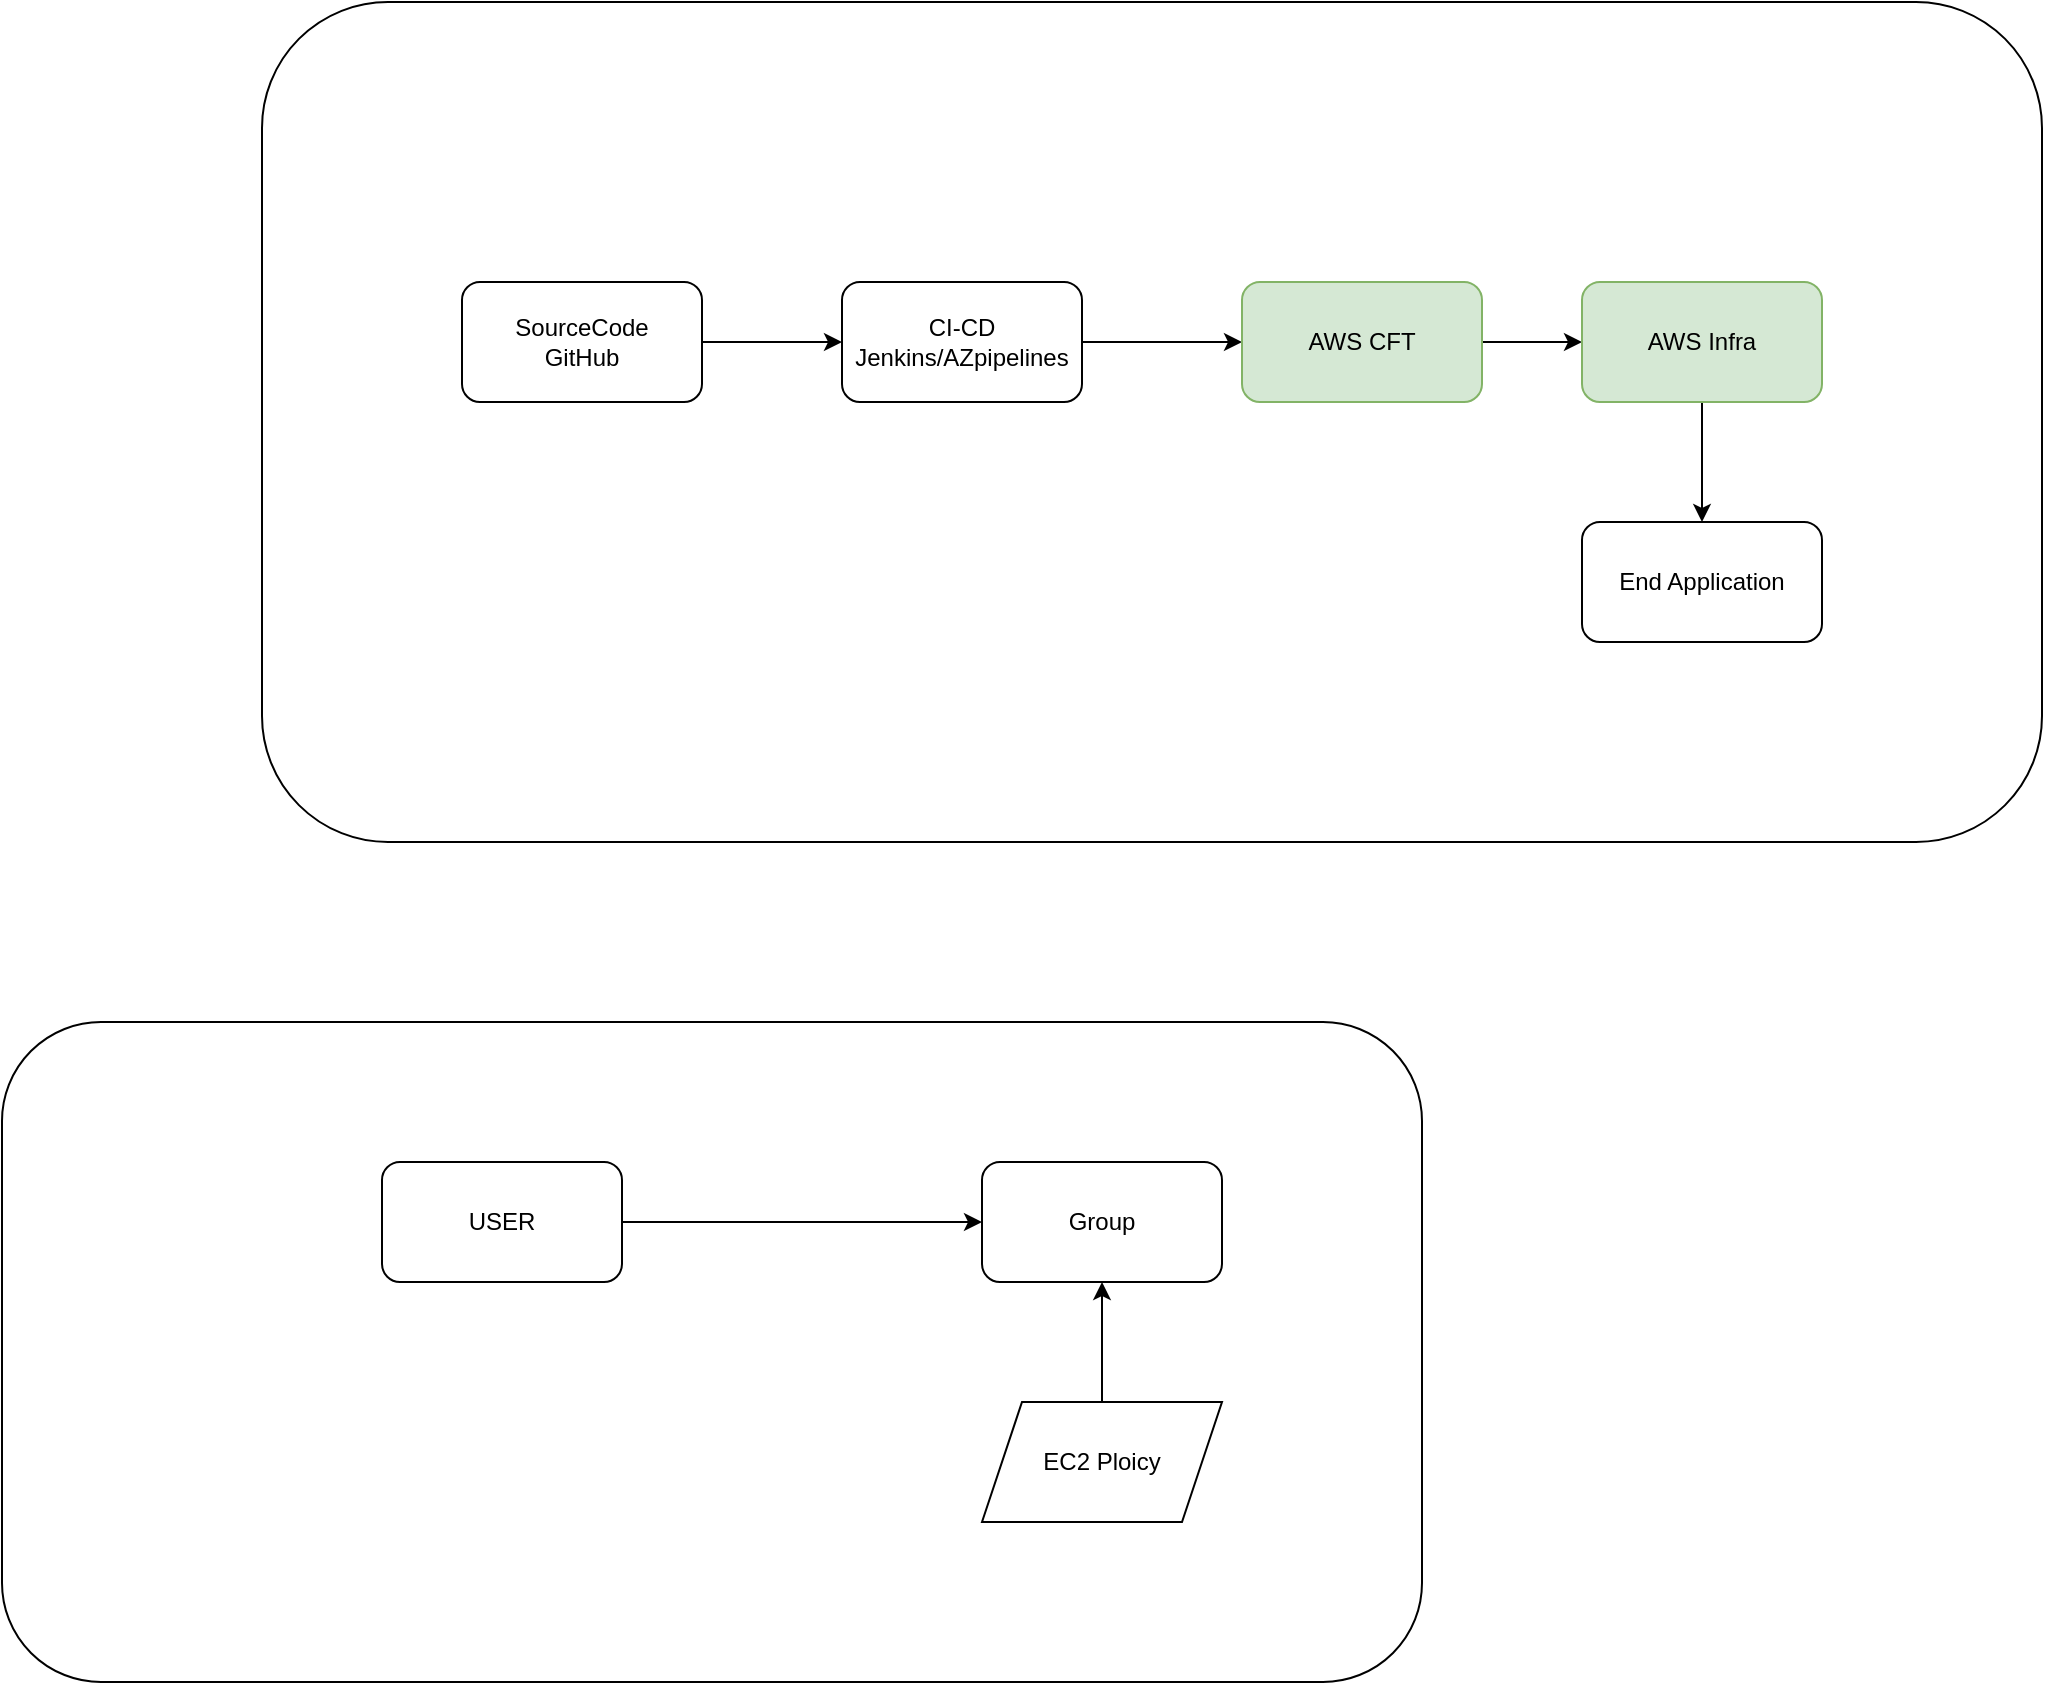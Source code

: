 <mxfile version="22.0.2" type="device" pages="3">
  <diagram id="3qe9rjiJy7ctmYrhS_gd" name="Day-4">
    <mxGraphModel dx="2840" dy="1212" grid="1" gridSize="10" guides="1" tooltips="1" connect="1" arrows="1" fold="1" page="1" pageScale="1" pageWidth="850" pageHeight="1100" math="0" shadow="0">
      <root>
        <mxCell id="0" />
        <mxCell id="1" parent="0" />
        <mxCell id="d-f_l-yj030Bd_d28Gfj-1" value="" style="rounded=1;whiteSpace=wrap;html=1;" parent="1" vertex="1">
          <mxGeometry x="10" y="220" width="890" height="420" as="geometry" />
        </mxCell>
        <mxCell id="d-f_l-yj030Bd_d28Gfj-5" value="" style="edgeStyle=orthogonalEdgeStyle;rounded=0;orthogonalLoop=1;jettySize=auto;html=1;" parent="1" source="d-f_l-yj030Bd_d28Gfj-2" target="d-f_l-yj030Bd_d28Gfj-3" edge="1">
          <mxGeometry relative="1" as="geometry" />
        </mxCell>
        <mxCell id="d-f_l-yj030Bd_d28Gfj-2" value="SourceCode&lt;br&gt;GitHub" style="rounded=1;whiteSpace=wrap;html=1;" parent="1" vertex="1">
          <mxGeometry x="110" y="360" width="120" height="60" as="geometry" />
        </mxCell>
        <mxCell id="d-f_l-yj030Bd_d28Gfj-6" value="" style="edgeStyle=orthogonalEdgeStyle;rounded=0;orthogonalLoop=1;jettySize=auto;html=1;" parent="1" source="d-f_l-yj030Bd_d28Gfj-3" target="d-f_l-yj030Bd_d28Gfj-4" edge="1">
          <mxGeometry relative="1" as="geometry" />
        </mxCell>
        <mxCell id="d-f_l-yj030Bd_d28Gfj-3" value="CI-CD&lt;br&gt;Jenkins/AZpipelines" style="rounded=1;whiteSpace=wrap;html=1;" parent="1" vertex="1">
          <mxGeometry x="300" y="360" width="120" height="60" as="geometry" />
        </mxCell>
        <mxCell id="d-f_l-yj030Bd_d28Gfj-8" value="" style="edgeStyle=orthogonalEdgeStyle;rounded=0;orthogonalLoop=1;jettySize=auto;html=1;" parent="1" source="d-f_l-yj030Bd_d28Gfj-4" target="d-f_l-yj030Bd_d28Gfj-7" edge="1">
          <mxGeometry relative="1" as="geometry" />
        </mxCell>
        <mxCell id="d-f_l-yj030Bd_d28Gfj-4" value="AWS CFT" style="rounded=1;whiteSpace=wrap;html=1;fillColor=#d5e8d4;strokeColor=#82b366;" parent="1" vertex="1">
          <mxGeometry x="500" y="360" width="120" height="60" as="geometry" />
        </mxCell>
        <mxCell id="d-f_l-yj030Bd_d28Gfj-10" value="" style="edgeStyle=orthogonalEdgeStyle;rounded=0;orthogonalLoop=1;jettySize=auto;html=1;" parent="1" source="d-f_l-yj030Bd_d28Gfj-7" target="d-f_l-yj030Bd_d28Gfj-9" edge="1">
          <mxGeometry relative="1" as="geometry" />
        </mxCell>
        <mxCell id="d-f_l-yj030Bd_d28Gfj-7" value="AWS Infra" style="rounded=1;whiteSpace=wrap;html=1;fillColor=#d5e8d4;strokeColor=#82b366;" parent="1" vertex="1">
          <mxGeometry x="670" y="360" width="120" height="60" as="geometry" />
        </mxCell>
        <mxCell id="d-f_l-yj030Bd_d28Gfj-9" value="End Application" style="rounded=1;whiteSpace=wrap;html=1;" parent="1" vertex="1">
          <mxGeometry x="670" y="480" width="120" height="60" as="geometry" />
        </mxCell>
        <mxCell id="Xlb4QJr_Gx-Mzkdpc7dh-1" value="" style="rounded=1;whiteSpace=wrap;html=1;" vertex="1" parent="1">
          <mxGeometry x="-120" y="730" width="710" height="330" as="geometry" />
        </mxCell>
        <mxCell id="Xlb4QJr_Gx-Mzkdpc7dh-2" style="edgeStyle=orthogonalEdgeStyle;rounded=0;orthogonalLoop=1;jettySize=auto;html=1;entryX=0;entryY=0.5;entryDx=0;entryDy=0;" edge="1" parent="1" source="Xlb4QJr_Gx-Mzkdpc7dh-3" target="Xlb4QJr_Gx-Mzkdpc7dh-4">
          <mxGeometry relative="1" as="geometry" />
        </mxCell>
        <mxCell id="Xlb4QJr_Gx-Mzkdpc7dh-3" value="USER" style="rounded=1;whiteSpace=wrap;html=1;" vertex="1" parent="1">
          <mxGeometry x="70" y="800" width="120" height="60" as="geometry" />
        </mxCell>
        <mxCell id="Xlb4QJr_Gx-Mzkdpc7dh-4" value="Group" style="rounded=1;whiteSpace=wrap;html=1;" vertex="1" parent="1">
          <mxGeometry x="370" y="800" width="120" height="60" as="geometry" />
        </mxCell>
        <mxCell id="Xlb4QJr_Gx-Mzkdpc7dh-5" value="" style="edgeStyle=orthogonalEdgeStyle;rounded=0;orthogonalLoop=1;jettySize=auto;html=1;" edge="1" parent="1" source="Xlb4QJr_Gx-Mzkdpc7dh-6" target="Xlb4QJr_Gx-Mzkdpc7dh-4">
          <mxGeometry relative="1" as="geometry" />
        </mxCell>
        <mxCell id="Xlb4QJr_Gx-Mzkdpc7dh-6" value="EC2 Ploicy" style="shape=parallelogram;perimeter=parallelogramPerimeter;whiteSpace=wrap;html=1;fixedSize=1;" vertex="1" parent="1">
          <mxGeometry x="370" y="920" width="120" height="60" as="geometry" />
        </mxCell>
      </root>
    </mxGraphModel>
  </diagram>
  <diagram id="kmg2WDRdjGRgI6MccJG-" name="Day-3">
    <mxGraphModel dx="2044" dy="727" grid="1" gridSize="10" guides="1" tooltips="1" connect="1" arrows="1" fold="1" page="1" pageScale="1" pageWidth="850" pageHeight="1100" math="0" shadow="0">
      <root>
        <mxCell id="0" />
        <mxCell id="1" parent="0" />
        <mxCell id="CooHFkVkf4-dK7mNzwDJ-1" value="" style="rounded=1;whiteSpace=wrap;html=1;" vertex="1" parent="1">
          <mxGeometry x="-20" y="60" width="890" height="570" as="geometry" />
        </mxCell>
        <mxCell id="CooHFkVkf4-dK7mNzwDJ-2" value="" style="rounded=1;whiteSpace=wrap;html=1;" vertex="1" parent="1">
          <mxGeometry x="150" y="170" width="590" height="340" as="geometry" />
        </mxCell>
        <mxCell id="CooHFkVkf4-dK7mNzwDJ-3" style="edgeStyle=orthogonalEdgeStyle;rounded=0;orthogonalLoop=1;jettySize=auto;html=1;entryX=0.5;entryY=1;entryDx=0;entryDy=0;" edge="1" parent="1" source="CooHFkVkf4-dK7mNzwDJ-4" target="CooHFkVkf4-dK7mNzwDJ-2">
          <mxGeometry relative="1" as="geometry" />
        </mxCell>
        <mxCell id="CooHFkVkf4-dK7mNzwDJ-4" value="Actor" style="shape=umlActor;verticalLabelPosition=bottom;verticalAlign=top;html=1;outlineConnect=0;" vertex="1" parent="1">
          <mxGeometry x="660" y="540" width="30" height="60" as="geometry" />
        </mxCell>
        <mxCell id="CooHFkVkf4-dK7mNzwDJ-5" value="" style="rounded=1;whiteSpace=wrap;html=1;" vertex="1" parent="1">
          <mxGeometry x="220" y="230" width="310" height="160" as="geometry" />
        </mxCell>
        <mxCell id="CooHFkVkf4-dK7mNzwDJ-6" value="EC2" style="shape=parallelogram;perimeter=parallelogramPerimeter;whiteSpace=wrap;html=1;fixedSize=1;fillColor=#f8cecc;strokeColor=#b85450;" vertex="1" parent="1">
          <mxGeometry x="300" y="270" width="120" height="60" as="geometry" />
        </mxCell>
      </root>
    </mxGraphModel>
  </diagram>
  <diagram id="LzZZM8jmEVRe4Ekt1hV2" name="Day-1">
    <mxGraphModel dx="1194" dy="727" grid="1" gridSize="10" guides="1" tooltips="1" connect="1" arrows="1" fold="1" page="1" pageScale="1" pageWidth="850" pageHeight="1100" math="0" shadow="0">
      <root>
        <mxCell id="0" />
        <mxCell id="1" parent="0" />
        <mxCell id="jTURcKeXzNj4chRxkh1W-1" value="" style="rounded=1;whiteSpace=wrap;html=1;" vertex="1" parent="1">
          <mxGeometry x="60" y="60" width="770" height="600" as="geometry" />
        </mxCell>
        <mxCell id="jTURcKeXzNj4chRxkh1W-2" value="" style="rounded=1;whiteSpace=wrap;html=1;" vertex="1" parent="1">
          <mxGeometry x="170" y="170" width="490" height="330" as="geometry" />
        </mxCell>
        <mxCell id="jTURcKeXzNj4chRxkh1W-3" value="" style="rounded=0;whiteSpace=wrap;html=1;" vertex="1" parent="1">
          <mxGeometry x="280" y="230" width="280" height="170" as="geometry" />
        </mxCell>
        <mxCell id="jTURcKeXzNj4chRxkh1W-4" value="AWS" style="text;html=1;strokeColor=none;fillColor=none;align=center;verticalAlign=middle;whiteSpace=wrap;rounded=0;" vertex="1" parent="1">
          <mxGeometry x="210" y="210" width="60" height="30" as="geometry" />
        </mxCell>
        <mxCell id="jTURcKeXzNj4chRxkh1W-5" style="edgeStyle=orthogonalEdgeStyle;rounded=0;orthogonalLoop=1;jettySize=auto;html=1;" edge="1" parent="1" source="jTURcKeXzNj4chRxkh1W-7" target="jTURcKeXzNj4chRxkh1W-2">
          <mxGeometry relative="1" as="geometry" />
        </mxCell>
        <mxCell id="jTURcKeXzNj4chRxkh1W-6" value="Inbound" style="edgeLabel;html=1;align=center;verticalAlign=middle;resizable=0;points=[];" vertex="1" connectable="0" parent="jTURcKeXzNj4chRxkh1W-5">
          <mxGeometry x="-0.027" y="1" relative="1" as="geometry">
            <mxPoint as="offset" />
          </mxGeometry>
        </mxCell>
        <mxCell id="jTURcKeXzNj4chRxkh1W-7" value="Actor" style="shape=umlActor;verticalLabelPosition=bottom;verticalAlign=top;html=1;outlineConnect=0;" vertex="1" parent="1">
          <mxGeometry x="660" y="540" width="30" height="60" as="geometry" />
        </mxCell>
        <mxCell id="jTURcKeXzNj4chRxkh1W-8" value="EC2" style="rounded=1;whiteSpace=wrap;html=1;" vertex="1" parent="1">
          <mxGeometry x="350" y="280" width="120" height="60" as="geometry" />
        </mxCell>
        <mxCell id="jTURcKeXzNj4chRxkh1W-9" value="Security Group" style="text;html=1;strokeColor=none;fillColor=none;align=center;verticalAlign=middle;whiteSpace=wrap;rounded=0;" vertex="1" parent="1">
          <mxGeometry x="367.5" y="380" width="95" height="30" as="geometry" />
        </mxCell>
        <mxCell id="jTURcKeXzNj4chRxkh1W-10" value="" style="endArrow=classic;html=1;rounded=0;" edge="1" parent="1" target="jTURcKeXzNj4chRxkh1W-7">
          <mxGeometry width="50" height="50" relative="1" as="geometry">
            <mxPoint x="650" y="350" as="sourcePoint" />
            <mxPoint x="700" y="300" as="targetPoint" />
            <Array as="points">
              <mxPoint x="770" y="350" />
            </Array>
          </mxGeometry>
        </mxCell>
        <mxCell id="jTURcKeXzNj4chRxkh1W-11" value="Outbound" style="edgeLabel;html=1;align=center;verticalAlign=middle;resizable=0;points=[];" vertex="1" connectable="0" parent="jTURcKeXzNj4chRxkh1W-10">
          <mxGeometry x="-0.492" y="1" relative="1" as="geometry">
            <mxPoint y="1" as="offset" />
          </mxGeometry>
        </mxCell>
      </root>
    </mxGraphModel>
  </diagram>
</mxfile>
